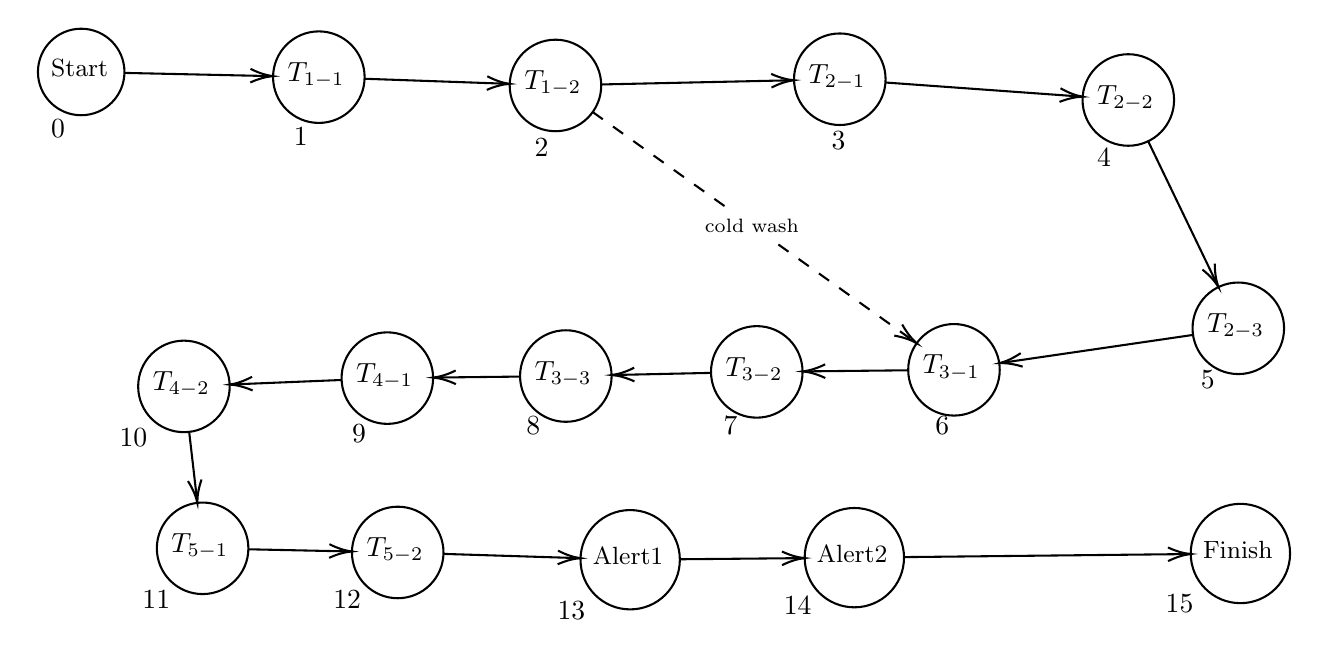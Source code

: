 

\tikzset{every picture/.style={line width=0.75pt}} %set default line width to 0.75pt        

\begin{tikzpicture}[x=0.75pt,y=0.75pt,yscale=-1,xscale=1]
%uncomment if require: \path (0,315); %set diagram left start at 0, and has height of 315


% Text Node
\draw    (157.5, 35) circle [x radius= 22.05, y radius= 22.05]   ;
\draw (141,26.4) node [anchor=north west][inner sep=0.75pt]    {$T_{1-1}$};
% Text Node
\draw    (43, 32.5) circle [x radius= 20.84, y radius= 20.84]   ;
\draw (27,25) node [anchor=north west][inner sep=0.75pt]  [font=\small] [align=left] {Start};
% Text Node
\draw    (271.5, 39) circle [x radius= 22.05, y radius= 22.05]   ;
\draw (255,30.4) node [anchor=north west][inner sep=0.75pt]    {$T_{1-2}$};
% Text Node
\draw    (408.5, 36) circle [x radius= 22.05, y radius= 22.05]   ;
\draw (392,27.4) node [anchor=north west][inner sep=0.75pt]    {$T_{2-1}$};
% Text Node
\draw    (547.5, 46) circle [x radius= 22.05, y radius= 22.05]   ;
\draw (531,37.4) node [anchor=north west][inner sep=0.75pt]    {$T_{2-2}$};
% Text Node
\draw    (600.5, 156) circle [x radius= 22.05, y radius= 22.05]   ;
\draw (584,147.4) node [anchor=north west][inner sep=0.75pt]    {$T_{2-3}$};
% Text Node
\draw    (463.5, 176) circle [x radius= 22.05, y radius= 22.05]   ;
\draw (447,167.4) node [anchor=north west][inner sep=0.75pt]    {$T_{3-1}$};
% Text Node
\draw (342,102) node [anchor=north west][inner sep=0.75pt]  [font=\scriptsize] [align=left] {cold wash};
% Text Node
\draw    (368.5, 177) circle [x radius= 22.05, y radius= 22.05]   ;
\draw (352,168.4) node [anchor=north west][inner sep=0.75pt]    {$T_{3-2}$};
% Text Node
\draw    (276.5, 179) circle [x radius= 22.05, y radius= 22.05]   ;
\draw (260,170.4) node [anchor=north west][inner sep=0.75pt]    {$T_{3-3}$};
% Text Node
\draw    (190.5, 180) circle [x radius= 22.05, y radius= 22.05]   ;
\draw (174,171.4) node [anchor=north west][inner sep=0.75pt]    {$T_{4-1}$};
% Text Node
\draw    (92.5, 184) circle [x radius= 22.05, y radius= 22.05]   ;
\draw (76,175.4) node [anchor=north west][inner sep=0.75pt]    {$T_{4-2}$};
% Text Node
\draw    (195.5, 264) circle [x radius= 22.05, y radius= 22.05]   ;
\draw (179,255.4) node [anchor=north west][inner sep=0.75pt]    {$T_{5-2}$};
% Text Node
\draw    (101.5, 262) circle [x radius= 22.05, y radius= 22.05]   ;
\draw (85,253.4) node [anchor=north west][inner sep=0.75pt]    {$T_{5-1}$};
% Text Node
\draw    (307.5, 267.5) circle [x radius= 23.93, y radius= 23.93]   ;
\draw (288,260) node [anchor=north west][inner sep=0.75pt]  [font=\small] [align=left] {Alert1};
% Text Node
\draw    (415.5, 266.5) circle [x radius= 23.93, y radius= 23.93]   ;
\draw (396,259) node [anchor=north west][inner sep=0.75pt]  [font=\small] [align=left] {Alert2};
% Text Node
\draw    (601.5, 264.5) circle [x radius= 23.93, y radius= 23.93]   ;
\draw (582,257) node [anchor=north west][inner sep=0.75pt]  [font=\small] [align=left] {Finish};
% Text Node
\draw (27,54) node [anchor=north west][inner sep=0.75pt]   [align=left] {0};
% Text Node
\draw (144,58) node [anchor=north west][inner sep=0.75pt]   [align=left] {1};
% Text Node
\draw (260,63) node [anchor=north west][inner sep=0.75pt]   [align=left] {2};
% Text Node
\draw (403,60) node [anchor=north west][inner sep=0.75pt]   [align=left] {3};
% Text Node
\draw (531,68) node [anchor=north west][inner sep=0.75pt]   [align=left] {4};
% Text Node
\draw (581,175) node [anchor=north west][inner sep=0.75pt]   [align=left] {5};
% Text Node
\draw (453,197) node [anchor=north west][inner sep=0.75pt]   [align=left] {6};
% Text Node
\draw (351,197) node [anchor=north west][inner sep=0.75pt]   [align=left] {7};
% Text Node
\draw (256,197) node [anchor=north west][inner sep=0.75pt]   [align=left] {8};
% Text Node
\draw (172,201) node [anchor=north west][inner sep=0.75pt]   [align=left] {9};
% Text Node
\draw (60,203) node [anchor=north west][inner sep=0.75pt]   [align=left] {10};
% Text Node
\draw (71,281) node [anchor=north west][inner sep=0.75pt]   [align=left] {11};
% Text Node
\draw (163,281) node [anchor=north west][inner sep=0.75pt]   [align=left] {12};
% Text Node
\draw (271,286) node [anchor=north west][inner sep=0.75pt]   [align=left] {13};
% Text Node
\draw (380,284) node [anchor=north west][inner sep=0.75pt]   [align=left] {14};
% Text Node
\draw (564,283) node [anchor=north west][inner sep=0.75pt]   [align=left] {15};
% Connection
\draw    (63.83,32.95) -- (133.45,34.47) ;
\draw [shift={(135.45,34.52)}, rotate = 181.25] [color={rgb, 255:red, 0; green, 0; blue, 0 }  ][line width=0.75]    (10.93,-3.29) .. controls (6.95,-1.4) and (3.31,-0.3) .. (0,0) .. controls (3.31,0.3) and (6.95,1.4) .. (10.93,3.29)   ;
% Connection
\draw    (179.54,35.77) -- (247.46,38.16) ;
\draw [shift={(249.46,38.23)}, rotate = 182.01] [color={rgb, 255:red, 0; green, 0; blue, 0 }  ][line width=0.75]    (10.93,-3.29) .. controls (6.95,-1.4) and (3.31,-0.3) .. (0,0) .. controls (3.31,0.3) and (6.95,1.4) .. (10.93,3.29)   ;
% Connection
\draw    (293.55,38.52) -- (384.45,36.53) ;
\draw [shift={(386.45,36.48)}, rotate = 178.75] [color={rgb, 255:red, 0; green, 0; blue, 0 }  ][line width=0.75]    (10.93,-3.29) .. controls (6.95,-1.4) and (3.31,-0.3) .. (0,0) .. controls (3.31,0.3) and (6.95,1.4) .. (10.93,3.29)   ;
% Connection
\draw    (430.5,37.58) -- (523.51,44.27) ;
\draw [shift={(525.5,44.42)}, rotate = 184.11] [color={rgb, 255:red, 0; green, 0; blue, 0 }  ][line width=0.75]    (10.93,-3.29) .. controls (6.95,-1.4) and (3.31,-0.3) .. (0,0) .. controls (3.31,0.3) and (6.95,1.4) .. (10.93,3.29)   ;
% Connection
\draw    (557.07,65.87) -- (590.06,134.33) ;
\draw [shift={(590.93,136.13)}, rotate = 244.27] [color={rgb, 255:red, 0; green, 0; blue, 0 }  ][line width=0.75]    (10.93,-3.29) .. controls (6.95,-1.4) and (3.31,-0.3) .. (0,0) .. controls (3.31,0.3) and (6.95,1.4) .. (10.93,3.29)   ;
% Connection
\draw    (578.68,159.19) -- (487.3,172.53) ;
\draw [shift={(485.32,172.81)}, rotate = 351.69] [color={rgb, 255:red, 0; green, 0; blue, 0 }  ][line width=0.75]    (10.93,-3.29) .. controls (6.95,-1.4) and (3.31,-0.3) .. (0,0) .. controls (3.31,0.3) and (6.95,1.4) .. (10.93,3.29)   ;
% Connection
\draw  [dash pattern={on 4.5pt off 4.5pt}]  (289.45,51.81) -- (354.48,98.21)(378.9,115.63) -- (443.92,162.03) ;
\draw [shift={(445.55,163.19)}, rotate = 215.51] [color={rgb, 255:red, 0; green, 0; blue, 0 }  ][line width=0.75]    (10.93,-3.29) .. controls (6.95,-1.4) and (3.31,-0.3) .. (0,0) .. controls (3.31,0.3) and (6.95,1.4) .. (10.93,3.29)   ;
% Connection
\draw    (441.45,176.23) -- (392.55,176.75) ;
\draw [shift={(390.55,176.77)}, rotate = 359.4] [color={rgb, 255:red, 0; green, 0; blue, 0 }  ][line width=0.75]    (10.93,-3.29) .. controls (6.95,-1.4) and (3.31,-0.3) .. (0,0) .. controls (3.31,0.3) and (6.95,1.4) .. (10.93,3.29)   ;
% Connection
\draw    (346.45,177.48) -- (300.55,178.48) ;
\draw [shift={(298.55,178.52)}, rotate = 358.75] [color={rgb, 255:red, 0; green, 0; blue, 0 }  ][line width=0.75]    (10.93,-3.29) .. controls (6.95,-1.4) and (3.31,-0.3) .. (0,0) .. controls (3.31,0.3) and (6.95,1.4) .. (10.93,3.29)   ;
% Connection
\draw    (254.45,179.26) -- (214.55,179.72) ;
\draw [shift={(212.55,179.74)}, rotate = 359.33] [color={rgb, 255:red, 0; green, 0; blue, 0 }  ][line width=0.75]    (10.93,-3.29) .. controls (6.95,-1.4) and (3.31,-0.3) .. (0,0) .. controls (3.31,0.3) and (6.95,1.4) .. (10.93,3.29)   ;
% Connection
\draw    (168.47,180.9) -- (116.53,183.02) ;
\draw [shift={(114.53,183.1)}, rotate = 357.66] [color={rgb, 255:red, 0; green, 0; blue, 0 }  ][line width=0.75]    (10.93,-3.29) .. controls (6.95,-1.4) and (3.31,-0.3) .. (0,0) .. controls (3.31,0.3) and (6.95,1.4) .. (10.93,3.29)   ;
% Connection
\draw    (95.03,205.91) -- (98.74,238.11) ;
\draw [shift={(98.97,240.09)}, rotate = 263.42] [color={rgb, 255:red, 0; green, 0; blue, 0 }  ][line width=0.75]    (10.93,-3.29) .. controls (6.95,-1.4) and (3.31,-0.3) .. (0,0) .. controls (3.31,0.3) and (6.95,1.4) .. (10.93,3.29)   ;
% Connection
\draw    (123.55,262.47) -- (171.45,263.49) ;
\draw [shift={(173.45,263.53)}, rotate = 181.22] [color={rgb, 255:red, 0; green, 0; blue, 0 }  ][line width=0.75]    (10.93,-3.29) .. controls (6.95,-1.4) and (3.31,-0.3) .. (0,0) .. controls (3.31,0.3) and (6.95,1.4) .. (10.93,3.29)   ;
% Connection
\draw    (217.54,264.69) -- (281.59,266.69) ;
\draw [shift={(283.58,266.75)}, rotate = 181.79] [color={rgb, 255:red, 0; green, 0; blue, 0 }  ][line width=0.75]    (10.93,-3.29) .. controls (6.95,-1.4) and (3.31,-0.3) .. (0,0) .. controls (3.31,0.3) and (6.95,1.4) .. (10.93,3.29)   ;
% Connection
\draw    (331.43,267.28) -- (389.57,266.74) ;
\draw [shift={(391.57,266.72)}, rotate = 179.47] [color={rgb, 255:red, 0; green, 0; blue, 0 }  ][line width=0.75]    (10.93,-3.29) .. controls (6.95,-1.4) and (3.31,-0.3) .. (0,0) .. controls (3.31,0.3) and (6.95,1.4) .. (10.93,3.29)   ;
% Connection
\draw    (439.43,266.24) -- (575.57,264.78) ;
\draw [shift={(577.57,264.76)}, rotate = 179.38] [color={rgb, 255:red, 0; green, 0; blue, 0 }  ][line width=0.75]    (10.93,-3.29) .. controls (6.95,-1.4) and (3.31,-0.3) .. (0,0) .. controls (3.31,0.3) and (6.95,1.4) .. (10.93,3.29)   ;

\end{tikzpicture}